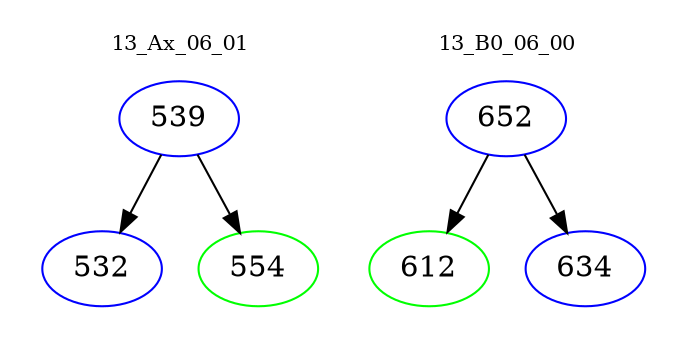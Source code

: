digraph{
subgraph cluster_0 {
color = white
label = "13_Ax_06_01";
fontsize=10;
T0_539 [label="539", color="blue"]
T0_539 -> T0_532 [color="black"]
T0_532 [label="532", color="blue"]
T0_539 -> T0_554 [color="black"]
T0_554 [label="554", color="green"]
}
subgraph cluster_1 {
color = white
label = "13_B0_06_00";
fontsize=10;
T1_652 [label="652", color="blue"]
T1_652 -> T1_612 [color="black"]
T1_612 [label="612", color="green"]
T1_652 -> T1_634 [color="black"]
T1_634 [label="634", color="blue"]
}
}
